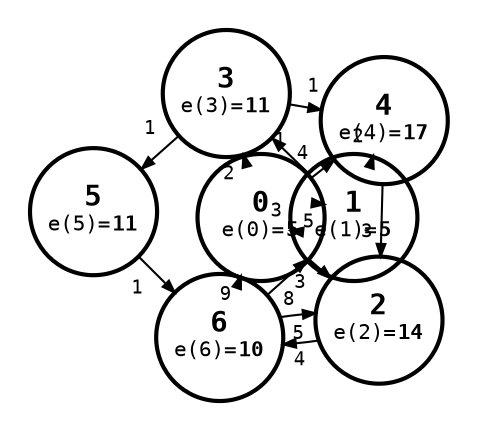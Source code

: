 digraph {
    node [shape=circle, fontname=monospace, style=bold, fixedsize=true, width="0.85"];
    edge [arrowsize=0.6, fontname=monospace, fontsize=9];
    // bgcolor=white;
    layout=neato;
    // scale=3.0;
    normalize=true;
    pad=0.2;
    // newrank=true;
    // splines=line
    ranksep=0.2;

    0 [
        label=<
            <table border="0" cellpadding="0" cellspacing="0">
                <tr>
                    <td><b>0</b></td>
                </tr>
                <tr>
                    <td><font point-size="10">e(0)=<b>5</b></font></td>
                </tr>
            </table>
        >,
    ];

    1 [
        label=<
            <table border="0" cellpadding="0" cellspacing="0">
                <tr>
                    <td><b>1</b></td>
                </tr>
                <tr>
                    <td><font point-size="10">e(1)=<b>5</b></font></td>
                </tr>
            </table>
        >,
    ];

    2 [
        label=<
            <table border="0" cellpadding="0" cellspacing="0">
                <tr>
                    <td><b>2</b></td>
                </tr>
                <tr>
                    <td><font point-size="10">e(2)=<b>14</b></font></td>
                </tr>
            </table>
        >,
    ];

    3 [
        label=<
            <table border="0" cellpadding="0" cellspacing="0">
                <tr>
                    <td><b>3</b></td>
                </tr>
                <tr>
                    <td><font point-size="10">e(3)=<b>11</b></font></td>
                </tr>
            </table>
        >,
    ];

    4 [
        label=<
            <table border="0" cellpadding="0" cellspacing="0">
                <tr>
                    <td><b>4</b></td>
                </tr>
                <tr>
                    <td><font point-size="10">e(4)=<b>17</b></font></td>
                </tr>
            </table>
        >,
    ];

    5 [
        label=<
            <table border="0" cellpadding="0" cellspacing="0">
                <tr>
                    <td><b>5</b></td>
                </tr>
                <tr>
                    <td><font point-size="10">e(5)=<b>11</b></font></td>
                </tr>
            </table>
        >,
    ];

    6 [
        label=<
            <table border="0" cellpadding="0" cellspacing="0">
                <tr>
                    <td><b>6</b></td>
                </tr>
                <tr>
                    <td><font point-size="10">e(6)=<b>10</b></font></td>
                </tr>
            </table>
        >,
    ];

    0 -> 1 [
        label=<
            <table border="0" cellpadding="4" cellspacing="0">
                <tr>
                    <td>5</td>
                </tr>
            </table>
        >,
    ];

    0 -> 2 [
        label=<
            <table border="0" cellpadding="4" cellspacing="0">
                <tr>
                    <td>3</td>
                </tr>
            </table>
        >,
    ];

    0 -> 3 [
        label=<
            <table border="0" cellpadding="4" cellspacing="0">
                <tr>
                    <td>2</td>
                </tr>
            </table>
        >,
    ];

    0 -> 4 [
        label=<
            <table border="0" cellpadding="4" cellspacing="0">
                <tr>
                    <td>4</td>
                </tr>
            </table>
        >,
    ];

    1 -> 0 [
        label=<
            <table border="0" cellpadding="4" cellspacing="0">
                <tr>
                    <td>3</td>
                </tr>
            </table>
        >,
    ];

    1 -> 3 [
        label=<
            <table border="0" cellpadding="4" cellspacing="0">
                <tr>
                    <td>1</td>
                </tr>
            </table>
        >,
    ];

    1 -> 4 [
        label=<
            <table border="0" cellpadding="4" cellspacing="0">
                <tr>
                    <td>2</td>
                </tr>
            </table>
        >,
    ];

    2 -> 6 [
        label=<
            <table border="0" cellpadding="4" cellspacing="0">
                <tr>
                    <td>4</td>
                </tr>
            </table>
        >,
    ];

    3 -> 4 [
        label=<
            <table border="0" cellpadding="4" cellspacing="0">
                <tr>
                    <td>1</td>
                </tr>
            </table>
        >,
    ];

    3 -> 5 [
        label=<
            <table border="0" cellpadding="4" cellspacing="0">
                <tr>
                    <td>1</td>
                </tr>
            </table>
        >,
    ];

    4 -> 2 [
        label=<
            <table border="0" cellpadding="4" cellspacing="0">
                <tr>
                    <td>3</td>
                </tr>
            </table>
        >,
    ];

    5 -> 6 [
        label=<
            <table border="0" cellpadding="4" cellspacing="0">
                <tr>
                    <td>1</td>
                </tr>
            </table>
        >,
    ];

    6 -> 0 [
        label=<
            <table border="0" cellpadding="4" cellspacing="0">
                <tr>
                    <td>9</td>
                </tr>
            </table>
        >,
    ];


    6 -> 1 [
        label=<
            <table border="0" cellpadding="4" cellspacing="0">
                <tr>
                    <td>8</td>
                </tr>
            </table>
        >,
    ];

    6 -> 2 [
        label=<
            <table border="0" cellpadding="4" cellspacing="0">
                <tr>
                    <td>5</td>
                </tr>
            </table>
        >,
    ];
}